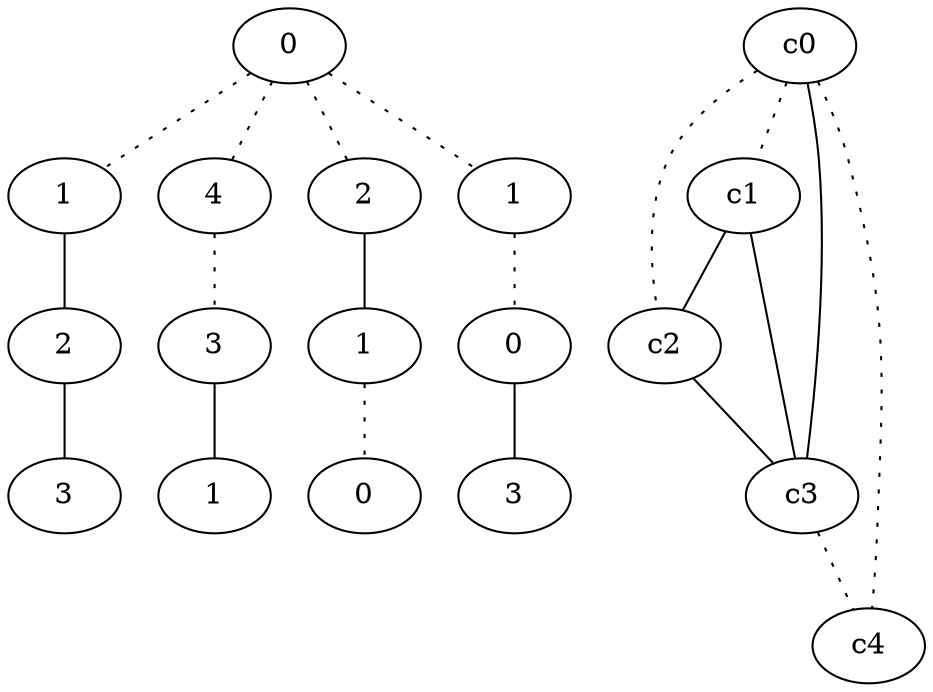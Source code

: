 graph {
a0[label=0];
a1[label=1];
a2[label=2];
a3[label=3];
a4[label=4];
a5[label=3];
a6[label=1];
a7[label=2];
a8[label=1];
a9[label=0];
a10[label=1];
a11[label=0];
a12[label=3];
a0 -- a1 [style=dotted];
a0 -- a4 [style=dotted];
a0 -- a7 [style=dotted];
a0 -- a10 [style=dotted];
a1 -- a2;
a2 -- a3;
a4 -- a5 [style=dotted];
a5 -- a6;
a7 -- a8;
a8 -- a9 [style=dotted];
a10 -- a11 [style=dotted];
a11 -- a12;
c0 -- c1 [style=dotted];
c0 -- c2 [style=dotted];
c0 -- c3;
c0 -- c4 [style=dotted];
c1 -- c2;
c1 -- c3;
c2 -- c3;
c3 -- c4 [style=dotted];
}
